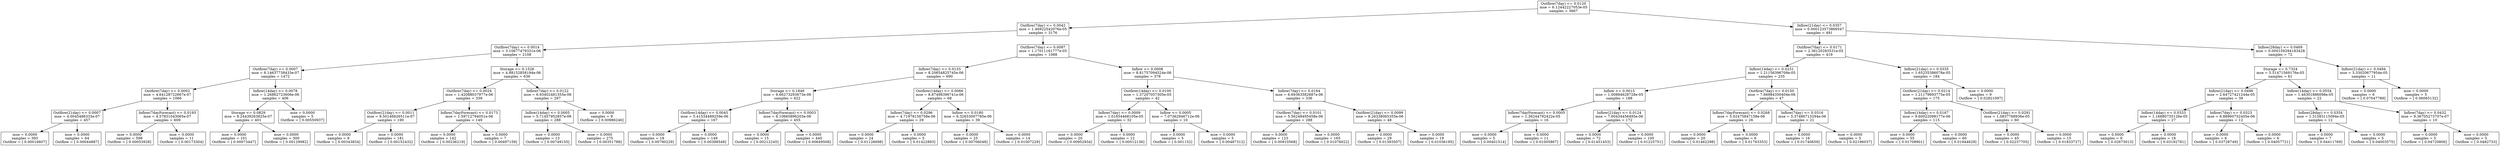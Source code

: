 digraph Tree {
0 [label="Outflow(7day) <= 0.0120\nmse = 6.12442227053e-05\nsamples = 3667", shape="box"] ;
1 [label="Outflow(7day) <= 0.0042\nmse = 1.46922542076e-05\nsamples = 3176", shape="box"] ;
0 -> 1 ;
2 [label="Outflow(7day) <= 0.0014\nmse = 3.10677479331e-06\nsamples = 2108", shape="box"] ;
1 -> 2 ;
3 [label="Outflow(7day) <= 0.0007\nmse = 8.14637738433e-07\nsamples = 1472", shape="box"] ;
2 -> 3 ;
4 [label="Outflow(7day) <= 0.0002\nmse = 4.64128722667e-07\nsamples = 1066", shape="box"] ;
3 -> 4 ;
5 [label="Outflow(21day) <= 0.0007\nmse = 4.0045486333e-07\nsamples = 457", shape="box"] ;
4 -> 5 ;
6 [label="mse = 0.0000\nsamples = 393\nOutflow = [ 0.00016607]", shape="box"] ;
5 -> 6 ;
7 [label="mse = 0.0000\nsamples = 64\nOutflow = [ 0.00044887]", shape="box"] ;
5 -> 7 ;
8 [label="Inflow(7dayForecast) <= 0.0193\nmse = 4.57831043065e-07\nsamples = 609", shape="box"] ;
4 -> 8 ;
9 [label="mse = 0.0000\nsamples = 598\nOutflow = [ 0.00053928]", shape="box"] ;
8 -> 9 ;
10 [label="mse = 0.0000\nsamples = 11\nOutflow = [ 0.00173304]", shape="box"] ;
8 -> 10 ;
11 [label="Inflow(14day) <= 0.0078\nmse = 1.26862723606e-06\nsamples = 406", shape="box"] ;
3 -> 11 ;
12 [label="Storage <= 0.0829\nmse = 8.24439263825e-07\nsamples = 401", shape="box"] ;
11 -> 12 ;
13 [label="mse = 0.0000\nsamples = 101\nOutflow = [ 0.00073447]", shape="box"] ;
12 -> 13 ;
14 [label="mse = 0.0000\nsamples = 300\nOutflow = [ 0.00129982]", shape="box"] ;
12 -> 14 ;
15 [label="mse = 0.0000\nsamples = 5\nOutflow = [ 0.00550937]", shape="box"] ;
11 -> 15 ;
16 [label="Storage <= 0.1526\nmse = 4.88152858194e-06\nsamples = 636", shape="box"] ;
2 -> 16 ;
17 [label="Outflow(7day) <= 0.0024\nmse = 1.42088037977e-06\nsamples = 339", shape="box"] ;
16 -> 17 ;
18 [label="Outflow(21day) <= 0.0011\nmse = 9.50146626511e-07\nsamples = 190", shape="box"] ;
17 -> 18 ;
19 [label="mse = 0.0000\nsamples = 9\nOutflow = [ 0.00343834]", shape="box"] ;
18 -> 19 ;
20 [label="mse = 0.0000\nsamples = 181\nOutflow = [ 0.00152432]", shape="box"] ;
18 -> 20 ;
21 [label="Inflow(7dayForecast) <= 0.0173\nmse = 1.59712794051e-06\nsamples = 149", shape="box"] ;
17 -> 21 ;
22 [label="mse = 0.0000\nsamples = 142\nOutflow = [ 0.00236219]", shape="box"] ;
21 -> 22 ;
23 [label="mse = 0.0000\nsamples = 7\nOutflow = [ 0.00497159]", shape="box"] ;
21 -> 23 ;
24 [label="Inflow(7day) <= 0.0122\nmse = 6.93402481355e-06\nsamples = 297", shape="box"] ;
16 -> 24 ;
25 [label="Inflow(14day) <= 0.0005\nmse = 5.71457952857e-06\nsamples = 288", shape="box"] ;
24 -> 25 ;
26 [label="mse = 0.0000\nsamples = 13\nOutflow = [ 0.00749155]", shape="box"] ;
25 -> 26 ;
27 [label="mse = 0.0000\nsamples = 275\nOutflow = [ 0.00351788]", shape="box"] ;
25 -> 27 ;
28 [label="mse = 0.0000\nsamples = 9\nOutflow = [ 0.00986246]", shape="box"] ;
24 -> 28 ;
29 [label="Outflow(7day) <= 0.0087\nmse = 1.17011161777e-05\nsamples = 1068", shape="box"] ;
1 -> 29 ;
30 [label="Inflow(7day) <= 0.0133\nmse = 8.20654825745e-06\nsamples = 690", shape="box"] ;
29 -> 30 ;
31 [label="Storage <= 0.1846\nmse = 6.66273293673e-06\nsamples = 622", shape="box"] ;
30 -> 31 ;
32 [label="Outflow(14day) <= 0.0045\nmse = 5.41534489259e-06\nsamples = 167", shape="box"] ;
31 -> 32 ;
33 [label="mse = 0.0000\nsamples = 18\nOutflow = [ 0.00790229]", shape="box"] ;
32 -> 33 ;
34 [label="mse = 0.0000\nsamples = 149\nOutflow = [ 0.00398548]", shape="box"] ;
32 -> 34 ;
35 [label="Inflow(7dayForecast) <= 0.0003\nmse = 6.10665896203e-06\nsamples = 455", shape="box"] ;
31 -> 35 ;
36 [label="mse = 0.0000\nsamples = 15\nOutflow = [ 0.00212245]", shape="box"] ;
35 -> 36 ;
37 [label="mse = 0.0000\nsamples = 440\nOutflow = [ 0.00649508]", shape="box"] ;
35 -> 37 ;
38 [label="Outflow(14day) <= 0.0066\nmse = 8.87498396741e-06\nsamples = 68", shape="box"] ;
30 -> 38 ;
39 [label="Inflow(7day) <= 0.0296\nmse = 4.71978156758e-06\nsamples = 29", shape="box"] ;
38 -> 39 ;
40 [label="mse = 0.0000\nsamples = 24\nOutflow = [ 0.01126698]", shape="box"] ;
39 -> 40 ;
41 [label="mse = 0.0000\nsamples = 5\nOutflow = [ 0.01422893]", shape="box"] ;
39 -> 41 ;
42 [label="Inflow <= 0.0180\nmse = 6.32653007785e-06\nsamples = 39", shape="box"] ;
38 -> 42 ;
43 [label="mse = 0.0000\nsamples = 25\nOutflow = [ 0.00706048]", shape="box"] ;
42 -> 43 ;
44 [label="mse = 0.0000\nsamples = 14\nOutflow = [ 0.01007229]", shape="box"] ;
42 -> 44 ;
45 [label="Inflow <= 0.0008\nmse = 8.81757094524e-06\nsamples = 378", shape="box"] ;
29 -> 45 ;
46 [label="Outflow(14day) <= 0.0100\nmse = 1.37207057305e-05\nsamples = 42", shape="box"] ;
45 -> 46 ;
47 [label="Inflow(7day) <= 0.0009\nmse = 1.01654468105e-05\nsamples = 32", shape="box"] ;
46 -> 47 ;
48 [label="mse = 0.0000\nsamples = 20\nOutflow = [ 0.00952934]", shape="box"] ;
47 -> 48 ;
49 [label="mse = 0.0000\nsamples = 12\nOutflow = [ 0.00512136]", shape="box"] ;
47 -> 49 ;
50 [label="Inflow <= 0.0005\nmse = 7.07362946712e-06\nsamples = 10", shape="box"] ;
46 -> 50 ;
51 [label="mse = 0.0000\nsamples = 5\nOutflow = [ 0.001152]", shape="box"] ;
50 -> 51 ;
52 [label="mse = 0.0000\nsamples = 5\nOutflow = [ 0.00487312]", shape="box"] ;
50 -> 52 ;
53 [label="Inflow(7day) <= 0.0164\nmse = 6.69363582887e-06\nsamples = 336", shape="box"] ;
45 -> 53 ;
54 [label="Outflow(7day) <= 0.0101\nmse = 5.56248495458e-06\nsamples = 288", shape="box"] ;
53 -> 54 ;
55 [label="mse = 0.0000\nsamples = 123\nOutflow = [ 0.00910568]", shape="box"] ;
54 -> 55 ;
56 [label="mse = 0.0000\nsamples = 165\nOutflow = [ 0.01076022]", shape="box"] ;
54 -> 56 ;
57 [label="Outflow(21day) <= 0.0099\nmse = 8.26338065355e-06\nsamples = 48", shape="box"] ;
53 -> 57 ;
58 [label="mse = 0.0000\nsamples = 29\nOutflow = [ 0.01393507]", shape="box"] ;
57 -> 58 ;
59 [label="mse = 0.0000\nsamples = 19\nOutflow = [ 0.01036195]", shape="box"] ;
57 -> 59 ;
60 [label="Inflow(21day) <= 0.0357\nmse = 0.000123573869547\nsamples = 491", shape="box"] ;
0 -> 60 ;
61 [label="Outflow(7day) <= 0.0171\nmse = 2.36120283531e-05\nsamples = 419", shape="box"] ;
60 -> 61 ;
62 [label="Inflow(14day) <= 0.0231\nmse = 1.21156396708e-05\nsamples = 235", shape="box"] ;
61 -> 62 ;
63 [label="Inflow <= 0.0015\nmse = 1.00884628728e-05\nsamples = 188", shape="box"] ;
62 -> 63 ;
64 [label="Inflow(7dayForecast) <= 0.0005\nmse = 1.36244792422e-05\nsamples = 16", shape="box"] ;
63 -> 64 ;
65 [label="mse = 0.0000\nsamples = 5\nOutflow = [ 0.00401514]", shape="box"] ;
64 -> 65 ;
66 [label="mse = 0.0000\nsamples = 11\nOutflow = [ 0.01005867]", shape="box"] ;
64 -> 66 ;
67 [label="Inflow(21day) <= 0.0124\nmse = 7.60434456495e-06\nsamples = 172", shape="box"] ;
63 -> 67 ;
68 [label="mse = 0.0000\nsamples = 72\nOutflow = [ 0.01451453]", shape="box"] ;
67 -> 68 ;
69 [label="mse = 0.0000\nsamples = 100\nOutflow = [ 0.01225751]", shape="box"] ;
67 -> 69 ;
70 [label="Outflow(7day) <= 0.0150\nmse = 7.66984350404e-06\nsamples = 47", shape="box"] ;
62 -> 70 ;
71 [label="Inflow(7dayForecast) <= 0.0268\nmse = 5.02475847158e-06\nsamples = 26", shape="box"] ;
70 -> 71 ;
72 [label="mse = 0.0000\nsamples = 20\nOutflow = [ 0.01462298]", shape="box"] ;
71 -> 72 ;
73 [label="mse = 0.0000\nsamples = 6\nOutflow = [ 0.01763353]", shape="box"] ;
71 -> 73 ;
74 [label="Inflow(7day) <= 0.0316\nmse = 5.37486713294e-06\nsamples = 21", shape="box"] ;
70 -> 74 ;
75 [label="mse = 0.0000\nsamples = 16\nOutflow = [ 0.01740659]", shape="box"] ;
74 -> 75 ;
76 [label="mse = 0.0000\nsamples = 5\nOutflow = [ 0.02196037]", shape="box"] ;
74 -> 76 ;
77 [label="Inflow(21day) <= 0.0335\nmse = 1.65235386078e-05\nsamples = 184", shape="box"] ;
61 -> 77 ;
78 [label="Outflow(21day) <= 0.0214\nmse = 1.21179693775e-05\nsamples = 175", shape="box"] ;
77 -> 78 ;
79 [label="Inflow(14day) <= 0.0167\nmse = 9.60022098177e-06\nsamples = 115", shape="box"] ;
78 -> 79 ;
80 [label="mse = 0.0000\nsamples = 55\nOutflow = [ 0.01708901]", shape="box"] ;
79 -> 80 ;
81 [label="mse = 0.0000\nsamples = 60\nOutflow = [ 0.01944629]", shape="box"] ;
79 -> 81 ;
82 [label="Outflow(21day) <= 0.0291\nmse = 1.0837768936e-05\nsamples = 60", shape="box"] ;
78 -> 82 ;
83 [label="mse = 0.0000\nsamples = 45\nOutflow = [ 0.02237705]", shape="box"] ;
82 -> 83 ;
84 [label="mse = 0.0000\nsamples = 15\nOutflow = [ 0.01833727]", shape="box"] ;
82 -> 84 ;
85 [label="mse = 0.0000\nsamples = 9\nOutflow = [ 0.02821097]", shape="box"] ;
77 -> 85 ;
86 [label="Inflow(28day) <= 0.0469\nmse = 0.000159294183428\nsamples = 72", shape="box"] ;
60 -> 86 ;
87 [label="Storage <= 0.7324\nmse = 5.51471569176e-05\nsamples = 61", shape="box"] ;
86 -> 87 ;
88 [label="Inflow(21day) <= 0.0496\nmse = 2.64727421244e-05\nsamples = 39", shape="box"] ;
87 -> 88 ;
89 [label="Inflow(14day) <= 0.0333\nmse = 1.16880735126e-05\nsamples = 27", shape="box"] ;
88 -> 89 ;
90 [label="mse = 0.0000\nsamples = 9\nOutflow = [ 0.02673013]", shape="box"] ;
89 -> 90 ;
91 [label="mse = 0.0000\nsamples = 18\nOutflow = [ 0.03192781]", shape="box"] ;
89 -> 91 ;
92 [label="Inflow(7day) <= 0.0323\nmse = 6.88960752405e-06\nsamples = 12", shape="box"] ;
88 -> 92 ;
93 [label="mse = 0.0000\nsamples = 6\nOutflow = [ 0.03728749]", shape="box"] ;
92 -> 93 ;
94 [label="mse = 0.0000\nsamples = 6\nOutflow = [ 0.04057721]", shape="box"] ;
92 -> 94 ;
95 [label="Inflow(14day) <= 0.0554\nmse = 1.46301886098e-05\nsamples = 22", shape="box"] ;
87 -> 95 ;
96 [label="Inflow(28day) <= 0.0354\nmse = 1.31583115094e-05\nsamples = 12", shape="box"] ;
95 -> 96 ;
97 [label="mse = 0.0000\nsamples = 7\nOutflow = [ 0.04411769]", shape="box"] ;
96 -> 97 ;
98 [label="mse = 0.0000\nsamples = 5\nOutflow = [ 0.04003575]", shape="box"] ;
96 -> 98 ;
99 [label="Inflow(7day) <= 0.0432\nmse = 9.36705273707e-07\nsamples = 10", shape="box"] ;
95 -> 99 ;
100 [label="mse = 0.0000\nsamples = 5\nOutflow = [ 0.04720806]", shape="box"] ;
99 -> 100 ;
101 [label="mse = 0.0000\nsamples = 5\nOutflow = [ 0.0482733]", shape="box"] ;
99 -> 101 ;
102 [label="Inflow(21day) <= 0.0494\nmse = 3.33020677954e-05\nsamples = 11", shape="box"] ;
86 -> 102 ;
103 [label="mse = 0.0000\nsamples = 6\nOutflow = [ 0.07047789]", shape="box"] ;
102 -> 103 ;
104 [label="mse = 0.0000\nsamples = 5\nOutflow = [ 0.06065132]", shape="box"] ;
102 -> 104 ;
}